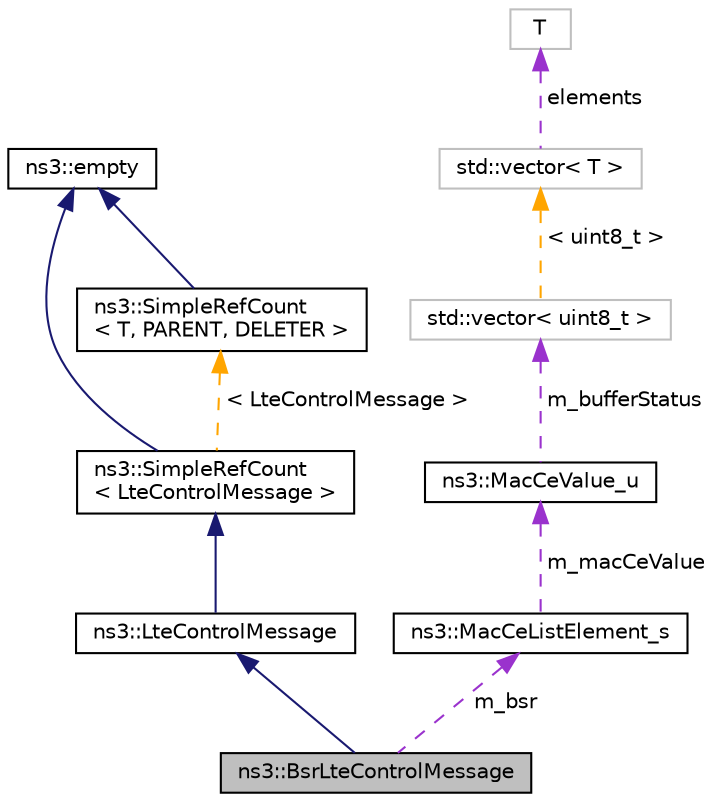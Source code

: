 digraph "ns3::BsrLteControlMessage"
{
 // LATEX_PDF_SIZE
  edge [fontname="Helvetica",fontsize="10",labelfontname="Helvetica",labelfontsize="10"];
  node [fontname="Helvetica",fontsize="10",shape=record];
  Node1 [label="ns3::BsrLteControlMessage",height=0.2,width=0.4,color="black", fillcolor="grey75", style="filled", fontcolor="black",tooltip="The uplink BsrLteControlMessage defines the specific extension of the CE element for reporting the bu..."];
  Node2 -> Node1 [dir="back",color="midnightblue",fontsize="10",style="solid",fontname="Helvetica"];
  Node2 [label="ns3::LteControlMessage",height=0.2,width=0.4,color="black", fillcolor="white", style="filled",URL="$classns3_1_1_lte_control_message.html",tooltip="The LteControlMessage provides a basic implementations for control messages (such as PDCCH allocation..."];
  Node3 -> Node2 [dir="back",color="midnightblue",fontsize="10",style="solid",fontname="Helvetica"];
  Node3 [label="ns3::SimpleRefCount\l\< LteControlMessage \>",height=0.2,width=0.4,color="black", fillcolor="white", style="filled",URL="$classns3_1_1_simple_ref_count.html",tooltip=" "];
  Node4 -> Node3 [dir="back",color="midnightblue",fontsize="10",style="solid",fontname="Helvetica"];
  Node4 [label="ns3::empty",height=0.2,width=0.4,color="black", fillcolor="white", style="filled",URL="$classns3_1_1empty.html",tooltip="make Callback use a separate empty type"];
  Node5 -> Node3 [dir="back",color="orange",fontsize="10",style="dashed",label=" \< LteControlMessage \>" ,fontname="Helvetica"];
  Node5 [label="ns3::SimpleRefCount\l\< T, PARENT, DELETER \>",height=0.2,width=0.4,color="black", fillcolor="white", style="filled",URL="$classns3_1_1_simple_ref_count.html",tooltip="A template-based reference counting class."];
  Node4 -> Node5 [dir="back",color="midnightblue",fontsize="10",style="solid",fontname="Helvetica"];
  Node6 -> Node1 [dir="back",color="darkorchid3",fontsize="10",style="dashed",label=" m_bsr" ,fontname="Helvetica"];
  Node6 [label="ns3::MacCeListElement_s",height=0.2,width=0.4,color="black", fillcolor="white", style="filled",URL="$structns3_1_1_mac_ce_list_element__s.html",tooltip="See section 4.3.14 macCEListElement."];
  Node7 -> Node6 [dir="back",color="darkorchid3",fontsize="10",style="dashed",label=" m_macCeValue" ,fontname="Helvetica"];
  Node7 [label="ns3::MacCeValue_u",height=0.2,width=0.4,color="black", fillcolor="white", style="filled",URL="$structns3_1_1_mac_ce_value__u.html",tooltip="See section 4.3.15 macCEValue."];
  Node8 -> Node7 [dir="back",color="darkorchid3",fontsize="10",style="dashed",label=" m_bufferStatus" ,fontname="Helvetica"];
  Node8 [label="std::vector\< uint8_t \>",height=0.2,width=0.4,color="grey75", fillcolor="white", style="filled",tooltip=" "];
  Node9 -> Node8 [dir="back",color="orange",fontsize="10",style="dashed",label=" \< uint8_t \>" ,fontname="Helvetica"];
  Node9 [label="std::vector\< T \>",height=0.2,width=0.4,color="grey75", fillcolor="white", style="filled",tooltip=" "];
  Node10 -> Node9 [dir="back",color="darkorchid3",fontsize="10",style="dashed",label=" elements" ,fontname="Helvetica"];
  Node10 [label="T",height=0.2,width=0.4,color="grey75", fillcolor="white", style="filled",tooltip=" "];
}
